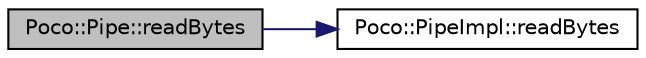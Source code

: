 digraph "Poco::Pipe::readBytes"
{
 // LATEX_PDF_SIZE
  edge [fontname="Helvetica",fontsize="10",labelfontname="Helvetica",labelfontsize="10"];
  node [fontname="Helvetica",fontsize="10",shape=record];
  rankdir="LR";
  Node1 [label="Poco::Pipe::readBytes",height=0.2,width=0.4,color="black", fillcolor="grey75", style="filled", fontcolor="black",tooltip=" "];
  Node1 -> Node2 [color="midnightblue",fontsize="10",style="solid",fontname="Helvetica"];
  Node2 [label="Poco::PipeImpl::readBytes",height=0.2,width=0.4,color="black", fillcolor="white", style="filled",URL="$classPoco_1_1PipeImpl.html#ae962907bf945d189a72d39902f14ff72",tooltip=" "];
}
